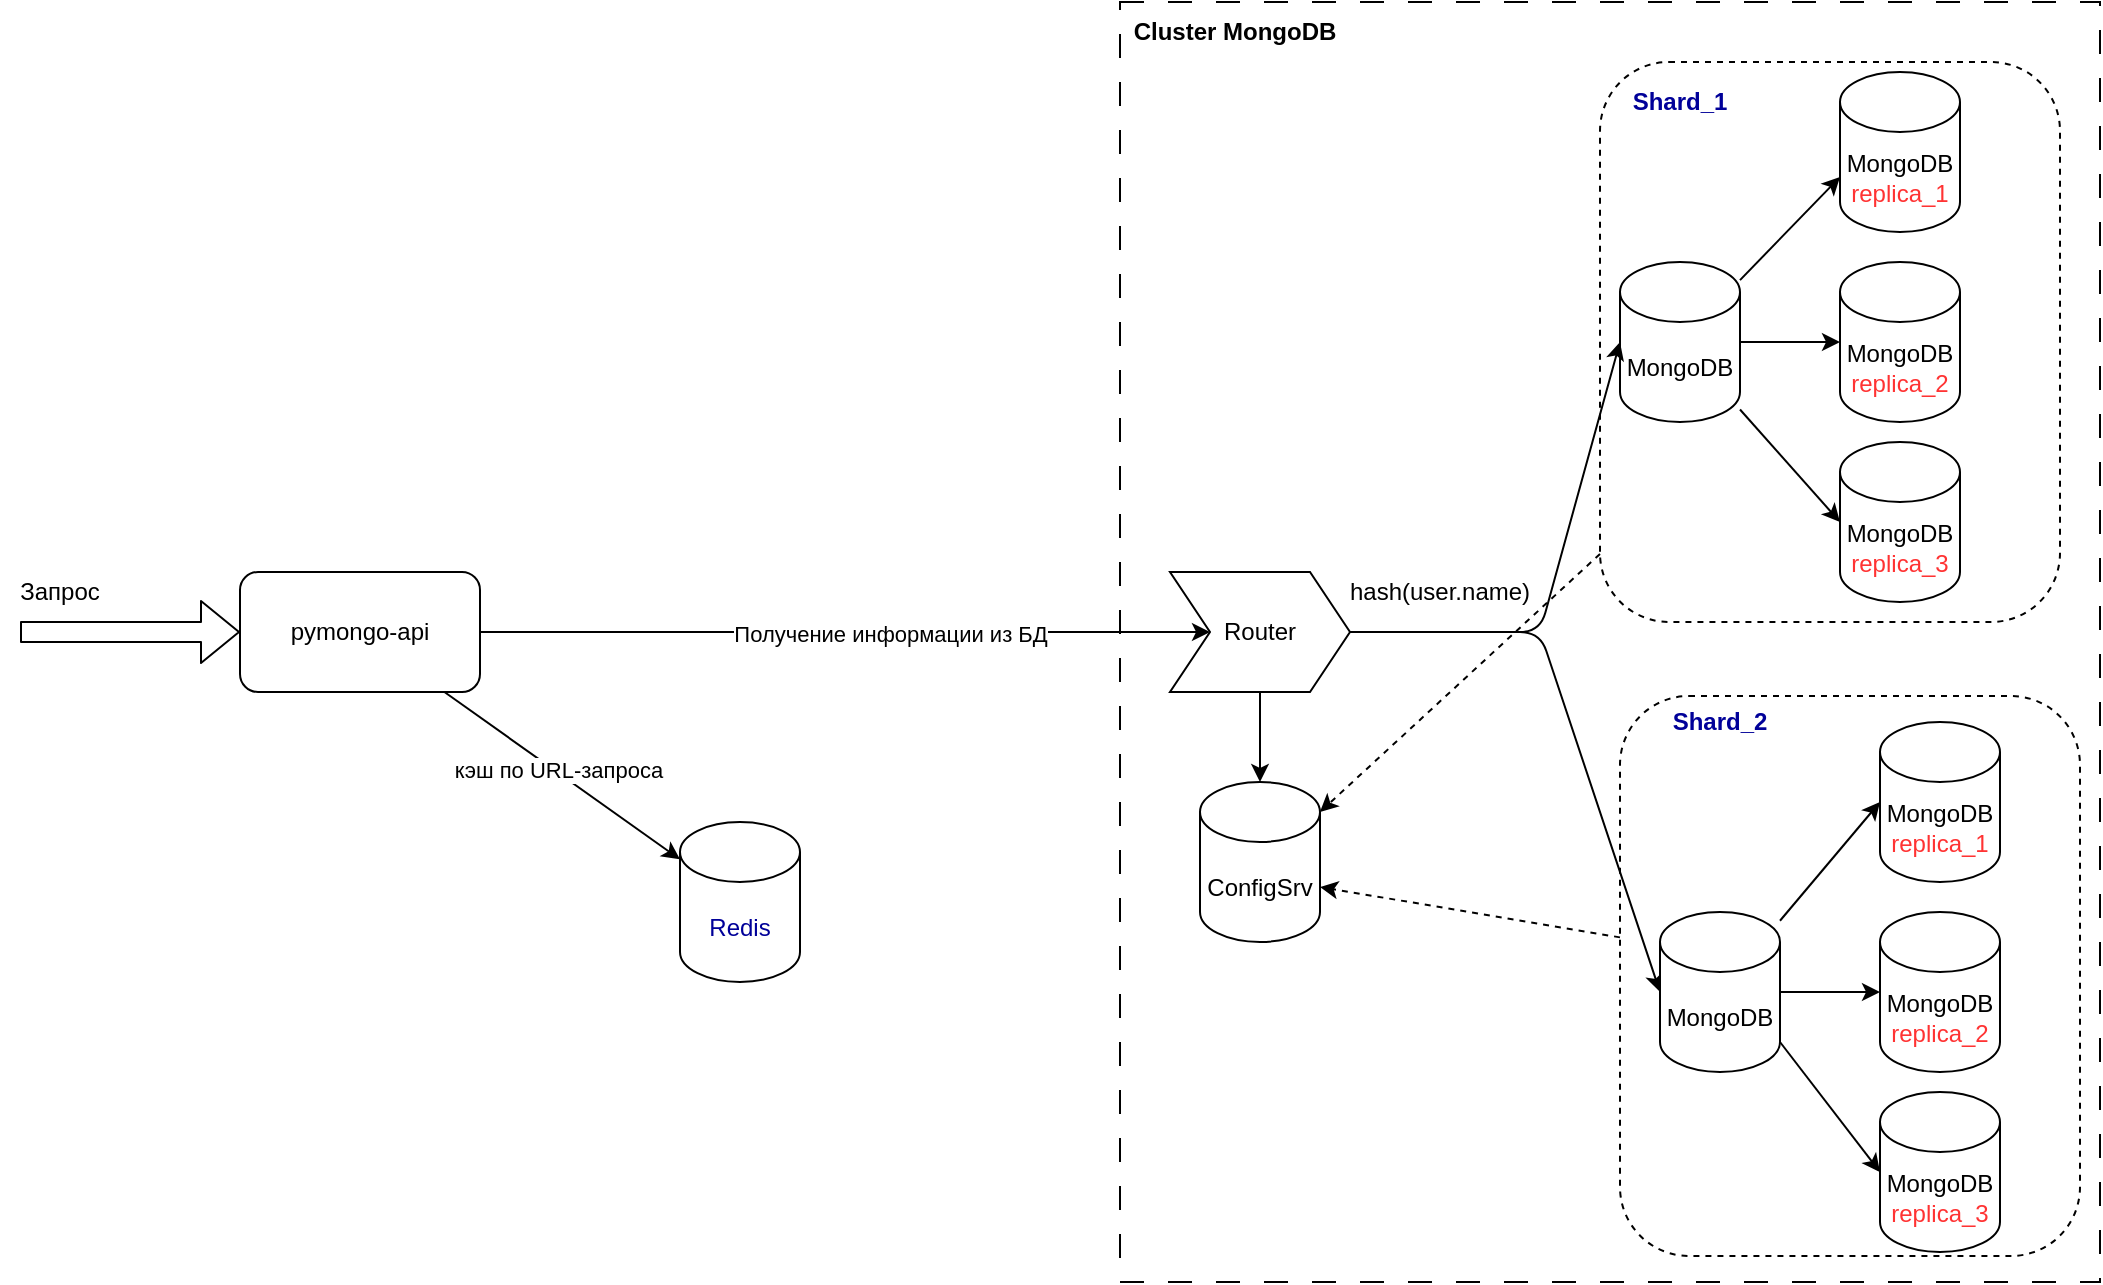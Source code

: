<mxfile>
    <diagram name="Page-1" id="-H_mtQnk-PTXWXPvYvuk">
        <mxGraphModel dx="791" dy="533" grid="1" gridSize="10" guides="1" tooltips="1" connect="1" arrows="1" fold="1" page="1" pageScale="1" pageWidth="1169" pageHeight="827" math="0" shadow="0">
            <root>
                <mxCell id="0"/>
                <mxCell id="1" parent="0"/>
                <mxCell id="11" value="" style="rounded=0;whiteSpace=wrap;html=1;fillColor=none;dashed=1;dashPattern=12 12;" vertex="1" parent="1">
                    <mxGeometry x="560" y="40" width="490" height="640" as="geometry"/>
                </mxCell>
                <mxCell id="41" style="edgeStyle=none;html=1;entryX=1;entryY=0;entryDx=0;entryDy=52.5;entryPerimeter=0;fontColor=#000000;dashed=1;" edge="1" parent="1" source="23" target="39">
                    <mxGeometry relative="1" as="geometry"/>
                </mxCell>
                <mxCell id="23" value="" style="rounded=1;whiteSpace=wrap;html=1;dashed=1;fontColor=#000099;fillColor=none;" vertex="1" parent="1">
                    <mxGeometry x="810" y="387" width="230" height="280" as="geometry"/>
                </mxCell>
                <mxCell id="43" style="edgeStyle=none;html=1;entryX=1;entryY=0;entryDx=0;entryDy=15;entryPerimeter=0;dashed=1;fontColor=#000000;" edge="1" parent="1" source="18" target="39">
                    <mxGeometry relative="1" as="geometry"/>
                </mxCell>
                <mxCell id="18" value="" style="rounded=1;whiteSpace=wrap;html=1;dashed=1;fontColor=#000099;fillColor=none;" vertex="1" parent="1">
                    <mxGeometry x="800" y="70" width="230" height="280" as="geometry"/>
                </mxCell>
                <mxCell id="5" style="edgeStyle=none;html=1;entryX=0;entryY=0.5;entryDx=0;entryDy=0;entryPerimeter=0;" edge="1" parent="1" source="zA23MoTUsTF4_91t8viU-2" target="4">
                    <mxGeometry relative="1" as="geometry"/>
                </mxCell>
                <mxCell id="16" style="edgeStyle=none;html=1;entryX=0;entryY=0;entryDx=0;entryDy=52.5;entryPerimeter=0;" edge="1" parent="1" source="zA23MoTUsTF4_91t8viU-2" target="14">
                    <mxGeometry relative="1" as="geometry"/>
                </mxCell>
                <mxCell id="17" style="edgeStyle=none;html=1;entryX=0;entryY=0.5;entryDx=0;entryDy=0;entryPerimeter=0;" edge="1" parent="1" source="zA23MoTUsTF4_91t8viU-2" target="15">
                    <mxGeometry relative="1" as="geometry"/>
                </mxCell>
                <mxCell id="zA23MoTUsTF4_91t8viU-2" value="MongoDB" style="shape=cylinder3;whiteSpace=wrap;html=1;boundedLbl=1;backgroundOutline=1;size=15;" parent="1" vertex="1">
                    <mxGeometry x="810" y="170" width="60" height="80" as="geometry"/>
                </mxCell>
                <mxCell id="33" style="edgeStyle=none;html=1;fontColor=#000099;" edge="1" parent="1" source="zA23MoTUsTF4_91t8viU-3" target="29">
                    <mxGeometry relative="1" as="geometry"/>
                </mxCell>
                <mxCell id="35" value="кэш по URL-запроса" style="edgeLabel;html=1;align=center;verticalAlign=middle;resizable=0;points=[];fontColor=#000000;" vertex="1" connectable="0" parent="33">
                    <mxGeometry x="-0.06" y="1" relative="1" as="geometry">
                        <mxPoint x="1" as="offset"/>
                    </mxGeometry>
                </mxCell>
                <mxCell id="zA23MoTUsTF4_91t8viU-3" value="pymongo-api" style="rounded=1;whiteSpace=wrap;html=1;" parent="1" vertex="1">
                    <mxGeometry x="120" y="325" width="120" height="60" as="geometry"/>
                </mxCell>
                <mxCell id="zA23MoTUsTF4_91t8viU-4" style="edgeStyle=orthogonalEdgeStyle;rounded=0;orthogonalLoop=1;jettySize=auto;html=1;entryX=0;entryY=0.5;entryDx=0;entryDy=0;exitX=1;exitY=0.5;exitDx=0;exitDy=0;" parent="1" source="zA23MoTUsTF4_91t8viU-3" target="3" edge="1">
                    <mxGeometry relative="1" as="geometry">
                        <mxPoint x="510" y="355" as="sourcePoint"/>
                        <mxPoint x="530" y="285" as="targetPoint"/>
                    </mxGeometry>
                </mxCell>
                <mxCell id="38" value="Получение информации из БД" style="edgeLabel;html=1;align=center;verticalAlign=middle;resizable=0;points=[];fontColor=#000000;" vertex="1" connectable="0" parent="zA23MoTUsTF4_91t8viU-4">
                    <mxGeometry x="0.121" y="-1" relative="1" as="geometry">
                        <mxPoint as="offset"/>
                    </mxGeometry>
                </mxCell>
                <mxCell id="9" style="edgeStyle=none;html=1;entryX=0;entryY=0.5;entryDx=0;entryDy=0;entryPerimeter=0;exitX=1;exitY=0.5;exitDx=0;exitDy=0;" edge="1" parent="1" source="3" target="zA23MoTUsTF4_91t8viU-2">
                    <mxGeometry relative="1" as="geometry">
                        <Array as="points">
                            <mxPoint x="770" y="355"/>
                        </Array>
                    </mxGeometry>
                </mxCell>
                <mxCell id="10" style="edgeStyle=none;html=1;entryX=0;entryY=0.5;entryDx=0;entryDy=0;entryPerimeter=0;" edge="1" parent="1" source="3" target="19">
                    <mxGeometry relative="1" as="geometry">
                        <mxPoint x="810.0" y="522.5" as="targetPoint"/>
                        <Array as="points">
                            <mxPoint x="770" y="355"/>
                        </Array>
                    </mxGeometry>
                </mxCell>
                <mxCell id="40" style="edgeStyle=none;html=1;entryX=0.5;entryY=0;entryDx=0;entryDy=0;entryPerimeter=0;fontColor=#000000;" edge="1" parent="1" source="3" target="39">
                    <mxGeometry relative="1" as="geometry"/>
                </mxCell>
                <mxCell id="3" value="Router" style="shape=step;perimeter=stepPerimeter;whiteSpace=wrap;html=1;fixedSize=1;" vertex="1" parent="1">
                    <mxGeometry x="585" y="325" width="90" height="60" as="geometry"/>
                </mxCell>
                <mxCell id="4" value="MongoDB&lt;br&gt;&lt;font color=&quot;#ff3333&quot;&gt;replica_2&lt;/font&gt;" style="shape=cylinder3;whiteSpace=wrap;html=1;boundedLbl=1;backgroundOutline=1;size=15;" vertex="1" parent="1">
                    <mxGeometry x="920" y="170" width="60" height="80" as="geometry"/>
                </mxCell>
                <mxCell id="6" style="edgeStyle=none;html=1;entryX=0;entryY=0.5;entryDx=0;entryDy=0;entryPerimeter=0;" edge="1" parent="1" target="8">
                    <mxGeometry relative="1" as="geometry">
                        <mxPoint x="870.0" y="510" as="sourcePoint"/>
                    </mxGeometry>
                </mxCell>
                <mxCell id="12" value="Cluster MongoDB" style="text;html=1;strokeColor=none;fillColor=none;align=center;verticalAlign=middle;whiteSpace=wrap;rounded=0;dashed=1;dashPattern=12 12;fontStyle=1" vertex="1" parent="1">
                    <mxGeometry x="560" y="40" width="115" height="30" as="geometry"/>
                </mxCell>
                <mxCell id="13" value="hash(user.name)" style="text;html=1;strokeColor=none;fillColor=none;align=center;verticalAlign=middle;whiteSpace=wrap;rounded=0;dashed=1;dashPattern=12 12;" vertex="1" parent="1">
                    <mxGeometry x="690" y="320" width="60" height="30" as="geometry"/>
                </mxCell>
                <mxCell id="14" value="MongoDB&lt;br&gt;&lt;font color=&quot;#ff3333&quot;&gt;replica_1&lt;/font&gt;" style="shape=cylinder3;whiteSpace=wrap;html=1;boundedLbl=1;backgroundOutline=1;size=15;" vertex="1" parent="1">
                    <mxGeometry x="920" y="75" width="60" height="80" as="geometry"/>
                </mxCell>
                <mxCell id="15" value="MongoDB&lt;br&gt;&lt;font color=&quot;#ff3333&quot;&gt;replica_3&lt;/font&gt;" style="shape=cylinder3;whiteSpace=wrap;html=1;boundedLbl=1;backgroundOutline=1;size=15;" vertex="1" parent="1">
                    <mxGeometry x="920" y="260" width="60" height="80" as="geometry"/>
                </mxCell>
                <mxCell id="24" style="edgeStyle=none;html=1;entryX=0;entryY=0.5;entryDx=0;entryDy=0;entryPerimeter=0;fontColor=#FF3333;exitX=1;exitY=1;exitDx=0;exitDy=-15;exitPerimeter=0;" edge="1" parent="1" source="19" target="22">
                    <mxGeometry relative="1" as="geometry"/>
                </mxCell>
                <mxCell id="25" style="edgeStyle=none;html=1;fontColor=#FF3333;" edge="1" parent="1" source="19" target="20">
                    <mxGeometry relative="1" as="geometry"/>
                </mxCell>
                <mxCell id="26" style="edgeStyle=none;html=1;entryX=0;entryY=0.5;entryDx=0;entryDy=0;entryPerimeter=0;fontColor=#FF3333;" edge="1" parent="1" source="19" target="21">
                    <mxGeometry relative="1" as="geometry"/>
                </mxCell>
                <mxCell id="19" value="MongoDB" style="shape=cylinder3;whiteSpace=wrap;html=1;boundedLbl=1;backgroundOutline=1;size=15;" vertex="1" parent="1">
                    <mxGeometry x="830" y="495" width="60" height="80" as="geometry"/>
                </mxCell>
                <mxCell id="20" value="MongoDB&lt;br&gt;&lt;font color=&quot;#ff3333&quot;&gt;replica_2&lt;/font&gt;" style="shape=cylinder3;whiteSpace=wrap;html=1;boundedLbl=1;backgroundOutline=1;size=15;" vertex="1" parent="1">
                    <mxGeometry x="940" y="495" width="60" height="80" as="geometry"/>
                </mxCell>
                <mxCell id="21" value="MongoDB&lt;br&gt;&lt;font color=&quot;#ff3333&quot;&gt;replica_1&lt;/font&gt;" style="shape=cylinder3;whiteSpace=wrap;html=1;boundedLbl=1;backgroundOutline=1;size=15;" vertex="1" parent="1">
                    <mxGeometry x="940" y="400" width="60" height="80" as="geometry"/>
                </mxCell>
                <mxCell id="22" value="MongoDB&lt;br&gt;&lt;font color=&quot;#ff3333&quot;&gt;replica_3&lt;/font&gt;" style="shape=cylinder3;whiteSpace=wrap;html=1;boundedLbl=1;backgroundOutline=1;size=15;" vertex="1" parent="1">
                    <mxGeometry x="940" y="585" width="60" height="80" as="geometry"/>
                </mxCell>
                <mxCell id="27" value="Shard_2" style="text;html=1;strokeColor=none;fillColor=none;align=center;verticalAlign=middle;whiteSpace=wrap;rounded=0;dashed=1;fontColor=#000099;fontStyle=1" vertex="1" parent="1">
                    <mxGeometry x="830" y="385" width="60" height="30" as="geometry"/>
                </mxCell>
                <mxCell id="28" value="Shard_1" style="text;html=1;strokeColor=none;fillColor=none;align=center;verticalAlign=middle;whiteSpace=wrap;rounded=0;dashed=1;fontColor=#000099;fontStyle=1" vertex="1" parent="1">
                    <mxGeometry x="810" y="75" width="60" height="30" as="geometry"/>
                </mxCell>
                <mxCell id="29" value="Redis" style="shape=cylinder3;whiteSpace=wrap;html=1;boundedLbl=1;backgroundOutline=1;size=15;fontColor=#000099;fillColor=none;" vertex="1" parent="1">
                    <mxGeometry x="340" y="450" width="60" height="80" as="geometry"/>
                </mxCell>
                <mxCell id="32" value="" style="shape=flexArrow;endArrow=classic;html=1;fontColor=#000099;entryX=0;entryY=0.5;entryDx=0;entryDy=0;" edge="1" parent="1" target="zA23MoTUsTF4_91t8viU-3">
                    <mxGeometry width="50" height="50" relative="1" as="geometry">
                        <mxPoint x="10" y="355" as="sourcePoint"/>
                        <mxPoint x="60" y="320" as="targetPoint"/>
                    </mxGeometry>
                </mxCell>
                <mxCell id="36" value="Запрос" style="text;html=1;strokeColor=none;fillColor=none;align=center;verticalAlign=middle;whiteSpace=wrap;rounded=0;fontColor=#000000;" vertex="1" parent="1">
                    <mxGeometry y="320" width="60" height="30" as="geometry"/>
                </mxCell>
                <mxCell id="39" value="ConfigSrv" style="shape=cylinder3;whiteSpace=wrap;html=1;boundedLbl=1;backgroundOutline=1;size=15;" vertex="1" parent="1">
                    <mxGeometry x="600" y="430" width="60" height="80" as="geometry"/>
                </mxCell>
            </root>
        </mxGraphModel>
    </diagram>
</mxfile>